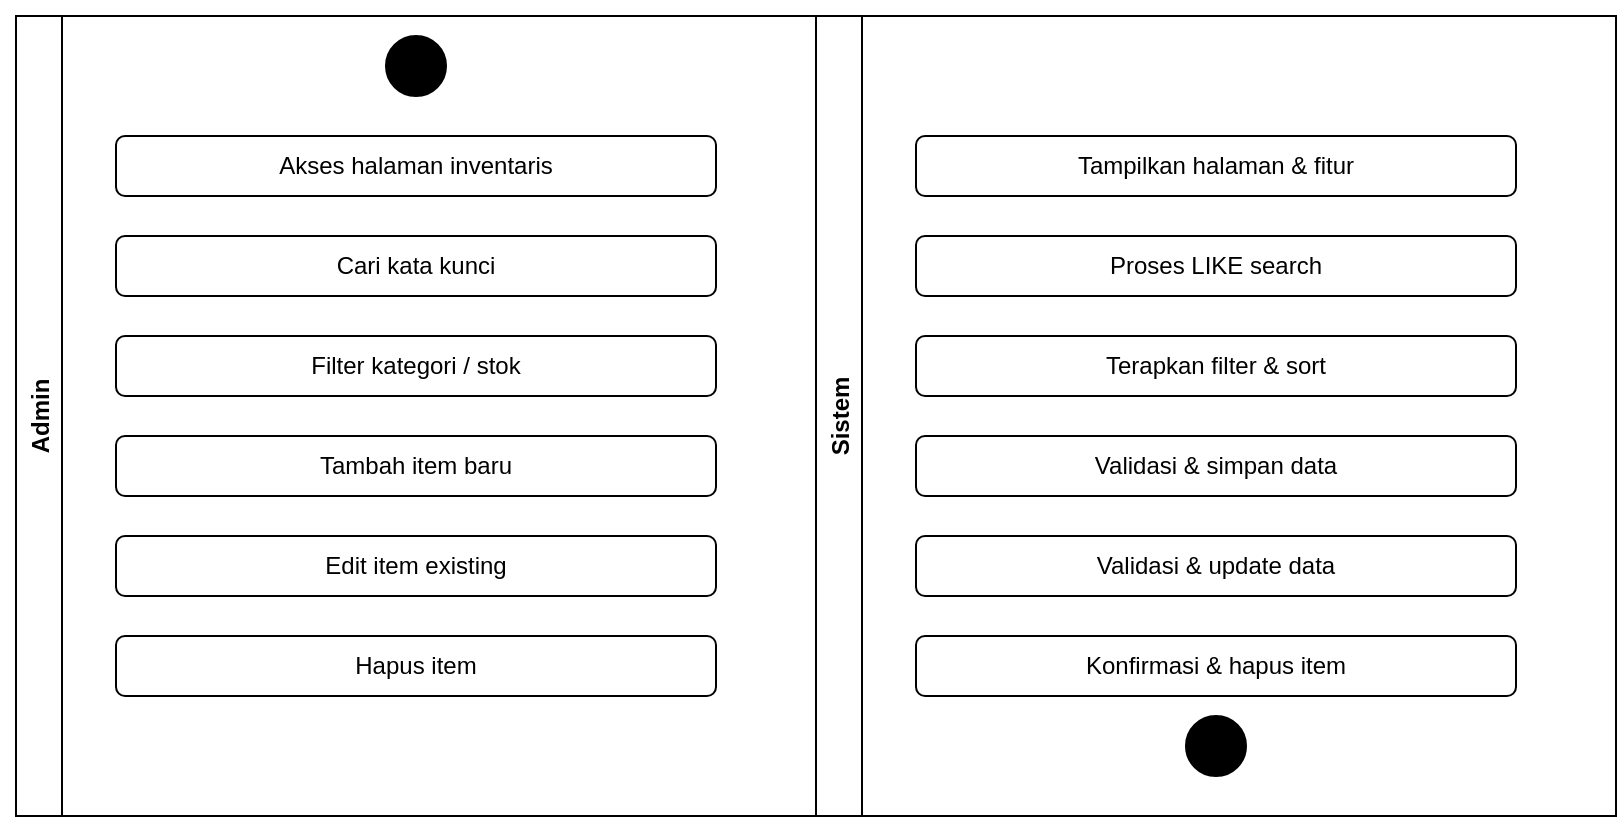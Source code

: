 <mxfile>
  <diagram id="inventaris" name="Manajemen-Inventaris">
    <mxGraphModel>
      <root>
        <mxCell id="0"/>
        <mxCell id="1" parent="0"/>

        <!-- ===== SWIMLANES ===== -->
        <mxCell id="admin" value="Admin" style="swimlane;horizontal=0;" vertex="1" parent="1">
          <mxGeometry x="0" y="0" width="400" height="400" as="geometry"/>
        </mxCell>
        <mxCell id="system" value="Sistem" style="swimlane;horizontal=0;" vertex="1" parent="1">
          <mxGeometry x="400" y="0" width="400" height="400" as="geometry"/>
        </mxCell>

        <!-- ===== START ===== -->
        <mxCell id="start" value="" style="ellipse;fillColor=#000000;" vertex="1" parent="1">
          <mxGeometry x="185" y="10" width="30" height="30" as="geometry"/>
        </mxCell>

        <!-- ===== ADMIN 6 ACTIVITIES ===== -->
        <mxCell id="A1" value="Akses halaman inventaris" style="rounded=1;whiteSpace=wrap;" vertex="1" parent="admin">
          <mxGeometry x="50" y="60" width="300" height="30" as="geometry"/>
        </mxCell>
        <mxCell id="A2" value="Cari kata kunci" style="rounded=1;whiteSpace=wrap;" vertex="1" parent="admin">
          <mxGeometry x="50" y="110" width="300" height="30" as="geometry"/>
        </mxCell>
        <mxCell id="A3" value="Filter kategori / stok" style="rounded=1;whiteSpace=wrap;" vertex="1" parent="admin">
          <mxGeometry x="50" y="160" width="300" height="30" as="geometry"/>
        </mxCell>
        <mxCell id="A4" value="Tambah item baru" style="rounded=1;whiteSpace=wrap;" vertex="1" parent="admin">
          <mxGeometry x="50" y="210" width="300" height="30" as="geometry"/>
        </mxCell>
        <mxCell id="A5" value="Edit item existing" style="rounded=1;whiteSpace=wrap;" vertex="1" parent="admin">
          <mxGeometry x="50" y="260" width="300" height="30" as="geometry"/>
        </mxCell>
        <mxCell id="A6" value="Hapus item" style="rounded=1;whiteSpace=wrap;" vertex="1" parent="admin">
          <mxGeometry x="50" y="310" width="300" height="30" as="geometry"/>
        </mxCell>

        <!-- ===== SISTEM 6 ACTIVITIES ===== -->
        <mxCell id="S1" value="Tampilkan halaman &amp; fitur" style="rounded=1;whiteSpace=wrap;" vertex="1" parent="system">
          <mxGeometry x="50" y="60" width="300" height="30" as="geometry"/>
        </mxCell>
        <mxCell id="S2" value="Proses LIKE search" style="rounded=1;whiteSpace=wrap;" vertex="1" parent="system">
          <mxGeometry x="50" y="110" width="300" height="30" as="geometry"/>
        </mxCell>
        <mxCell id="S3" value="Terapkan filter &amp; sort" style="rounded=1;whiteSpace=wrap;" vertex="1" parent="system">
          <mxGeometry x="50" y="160" width="300" height="30" as="geometry"/>
        </mxCell>
        <mxCell id="S4" value="Validasi &amp; simpan data" style="rounded=1;whiteSpace=wrap;" vertex="1" parent="system">
          <mxGeometry x="50" y="210" width="300" height="30" as="geometry"/>
        </mxCell>
        <mxCell id="S5" value="Validasi &amp; update data" style="rounded=1;whiteSpace=wrap;" vertex="1" parent="system">
          <mxGeometry x="50" y="260" width="300" height="30" as="geometry"/>
        </mxCell>
        <mxCell id="S6" value="Konfirmasi &amp; hapus item" style="rounded=1;whiteSpace=wrap;" vertex="1" parent="system">
          <mxGeometry x="50" y="310" width="300" height="30" as="geometry"/>
        </mxCell>

        <!-- ===== END ===== -->
        <mxCell id="end" value="" style="ellipse;fillColor=#000000;" vertex="1" parent="1">
          <mxGeometry x="585" y="350" width="30" height="30" as="geometry"/>
        </mxCell>

        <!-- ===== CONTROL FLOWS ===== -->
        <mxCell id="f0" style="edgeStyle=orthogonalEdgeStyle" edge="1" parent="1" source="start" target="A1"/>
        <mxCell id="f1" style="edgeStyle=orthogonalEdgeStyle" edge="1" parent="1" source="A1" target="S1"/>
        <mxCell id="f2" style="edgeStyle=orthogonalEdgeStyle" edge="1" parent="1" source="S1" target="A2"/>
        <mxCell id="f3" style="edgeStyle=orthogonalEdgeStyle" edge="1" parent="1" source="A2" target="S2"/>
        <mxCell id="f4" style="edgeStyle=orthogonalEdgeStyle" edge="1" parent="1" source="S2" target="A3"/>
        <mxCell id="f5" style="edgeStyle=orthogonalEdgeStyle" edge="1" parent="1" source="A3" target="S3"/>
        <mxCell id="f6" style="edgeStyle=orthogonalEdgeStyle" edge="1" parent="1" source="S3" target="A4"/>
        <mxCell id="f7" style="edgeStyle=orthogonalEdgeStyle" edge="1" parent="1" source="A4" target="S4"/>
        <mxCell id="f8" style="edgeStyle=orthogonalEdgeStyle" edge="1" parent="1" source="S4" target="A5"/>
        <mxCell id="f9" style="edgeStyle=orthogonalEdgeStyle" edge="1" parent="1" source="A5" target="S5"/>
        <mxCell id="f10" style="edgeStyle=orthogonalEdgeStyle" edge="1" parent="1" source="S5" target="A6"/>
        <mxCell id="f11" style="edgeStyle=orthogonalEdgeStyle" edge="1" parent="1" source="A6" target="S6"/>
        <mxCell id="f12" style="edgeStyle=orthogonalEdgeStyle" edge="1" parent="1" source="S6" target="end"/>
      </root>
    </mxGraphModel>
  </diagram>
</mxfile>